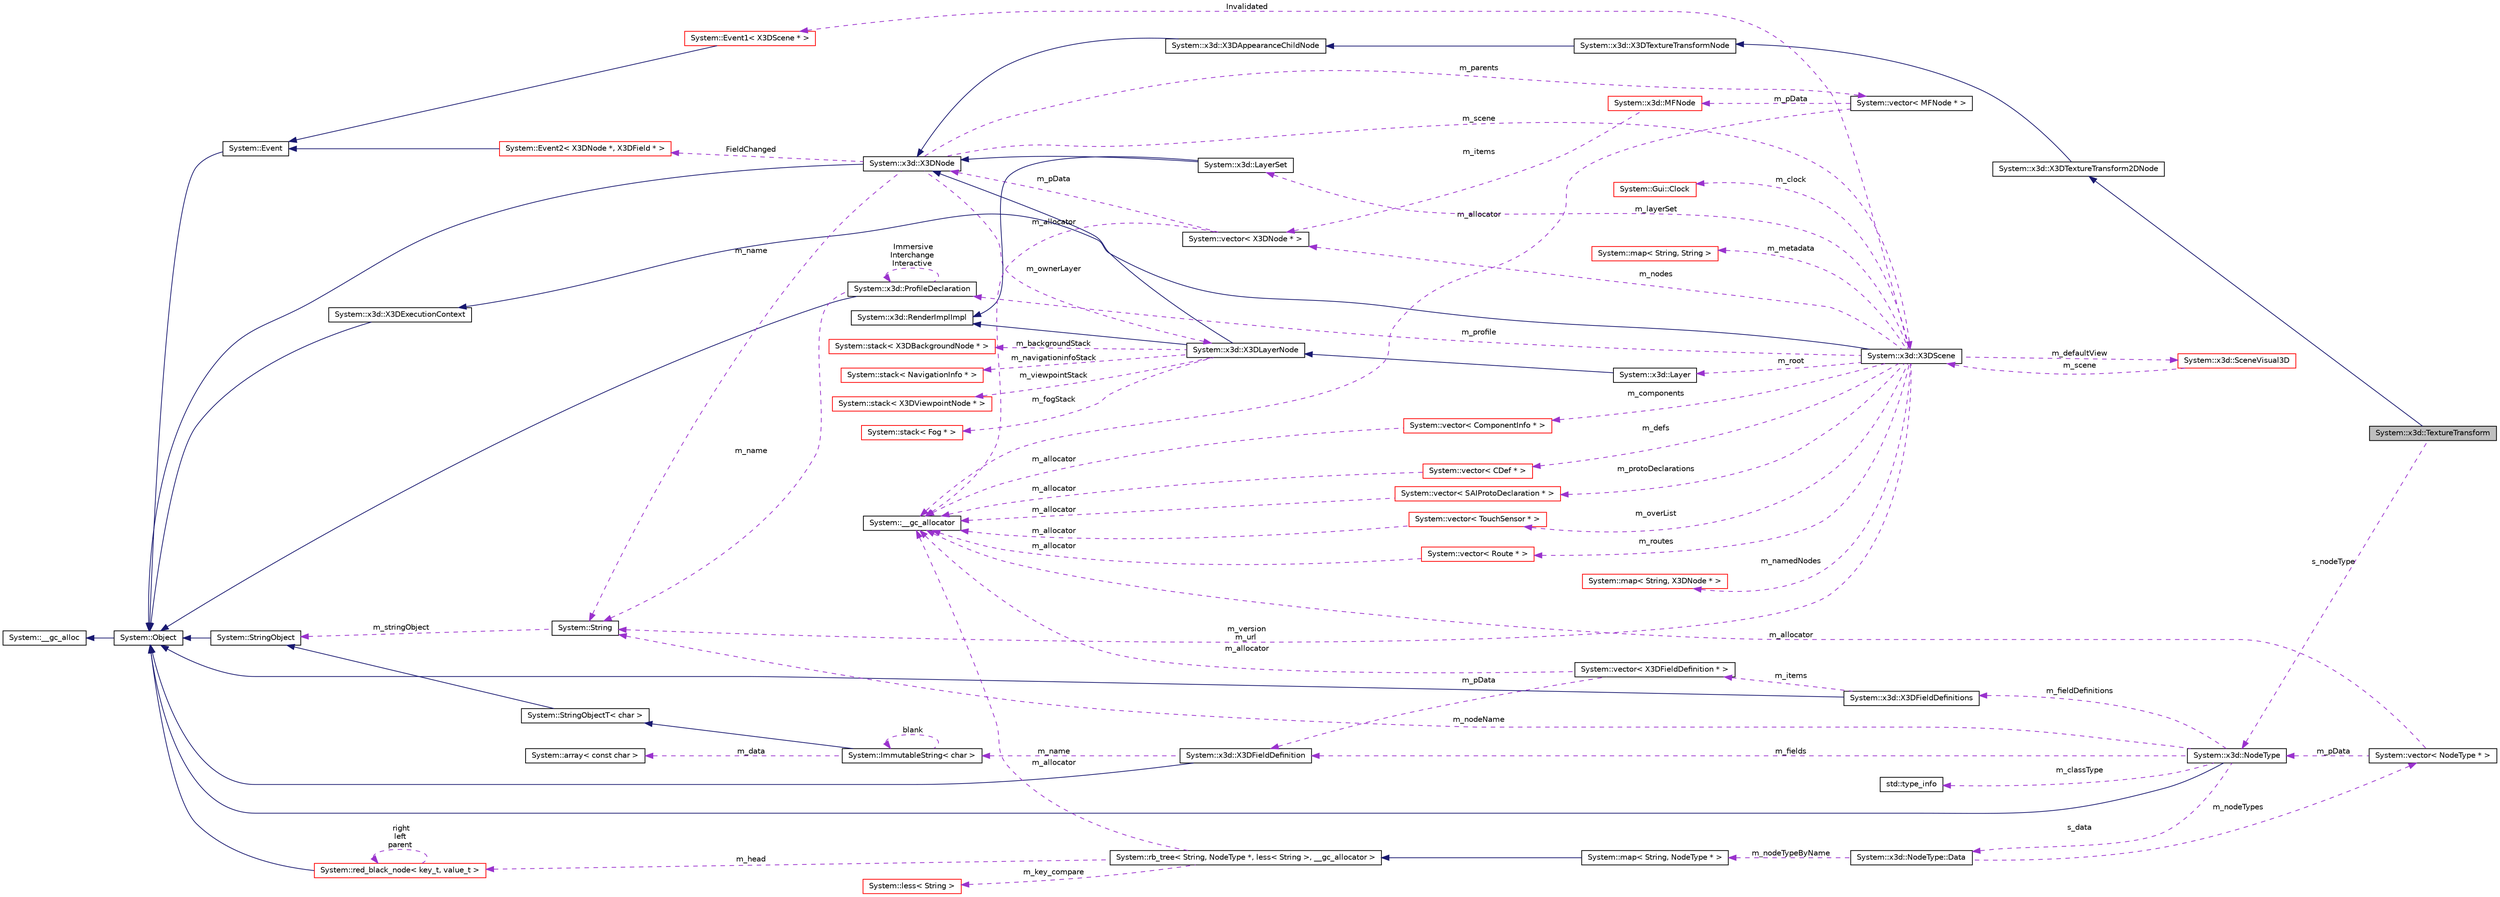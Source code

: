 digraph G
{
  edge [fontname="Helvetica",fontsize="10",labelfontname="Helvetica",labelfontsize="10"];
  node [fontname="Helvetica",fontsize="10",shape=record];
  rankdir="LR";
  Node1 [label="System::x3d::TextureTransform",height=0.2,width=0.4,color="black", fillcolor="grey75", style="filled" fontcolor="black"];
  Node2 -> Node1 [dir="back",color="midnightblue",fontsize="10",style="solid",fontname="Helvetica"];
  Node2 [label="System::x3d::X3DTextureTransform2DNode",height=0.2,width=0.4,color="black", fillcolor="white", style="filled",URL="$class_system_1_1x3d_1_1_x3_d_texture_transform2_d_node.html"];
  Node3 -> Node2 [dir="back",color="midnightblue",fontsize="10",style="solid",fontname="Helvetica"];
  Node3 [label="System::x3d::X3DTextureTransformNode",height=0.2,width=0.4,color="black", fillcolor="white", style="filled",URL="$class_system_1_1x3d_1_1_x3_d_texture_transform_node.html"];
  Node4 -> Node3 [dir="back",color="midnightblue",fontsize="10",style="solid",fontname="Helvetica"];
  Node4 [label="System::x3d::X3DAppearanceChildNode",height=0.2,width=0.4,color="black", fillcolor="white", style="filled",URL="$class_system_1_1x3d_1_1_x3_d_appearance_child_node.html"];
  Node5 -> Node4 [dir="back",color="midnightblue",fontsize="10",style="solid",fontname="Helvetica"];
  Node5 [label="System::x3d::X3DNode",height=0.2,width=0.4,color="black", fillcolor="white", style="filled",URL="$class_system_1_1x3d_1_1_x3_d_node.html"];
  Node6 -> Node5 [dir="back",color="midnightblue",fontsize="10",style="solid",fontname="Helvetica"];
  Node6 [label="System::Object",height=0.2,width=0.4,color="black", fillcolor="white", style="filled",URL="$class_system_1_1_object.html"];
  Node7 -> Node6 [dir="back",color="midnightblue",fontsize="10",style="solid",fontname="Helvetica"];
  Node7 [label="System::__gc_alloc",height=0.2,width=0.4,color="black", fillcolor="white", style="filled",URL="$class_system_1_1____gc__alloc.html"];
  Node8 -> Node5 [dir="back",color="darkorchid3",fontsize="10",style="dashed",label=" m_ownerLayer" ,fontname="Helvetica"];
  Node8 [label="System::x3d::X3DLayerNode",height=0.2,width=0.4,color="black", fillcolor="white", style="filled",URL="$class_system_1_1x3d_1_1_x3_d_layer_node.html"];
  Node5 -> Node8 [dir="back",color="midnightblue",fontsize="10",style="solid",fontname="Helvetica"];
  Node9 -> Node8 [dir="back",color="midnightblue",fontsize="10",style="solid",fontname="Helvetica"];
  Node9 [label="System::x3d::RenderImplImpl",height=0.2,width=0.4,color="black", fillcolor="white", style="filled",URL="$class_system_1_1x3d_1_1_render_impl_impl.html"];
  Node10 -> Node8 [dir="back",color="darkorchid3",fontsize="10",style="dashed",label=" m_navigationinfoStack" ,fontname="Helvetica"];
  Node10 [label="System::stack\< NavigationInfo * \>",height=0.2,width=0.4,color="red", fillcolor="white", style="filled",URL="$class_system_1_1stack.html"];
  Node11 -> Node8 [dir="back",color="darkorchid3",fontsize="10",style="dashed",label=" m_viewpointStack" ,fontname="Helvetica"];
  Node11 [label="System::stack\< X3DViewpointNode * \>",height=0.2,width=0.4,color="red", fillcolor="white", style="filled",URL="$class_system_1_1stack.html"];
  Node12 -> Node8 [dir="back",color="darkorchid3",fontsize="10",style="dashed",label=" m_fogStack" ,fontname="Helvetica"];
  Node12 [label="System::stack\< Fog * \>",height=0.2,width=0.4,color="red", fillcolor="white", style="filled",URL="$class_system_1_1stack.html"];
  Node13 -> Node8 [dir="back",color="darkorchid3",fontsize="10",style="dashed",label=" m_backgroundStack" ,fontname="Helvetica"];
  Node13 [label="System::stack\< X3DBackgroundNode * \>",height=0.2,width=0.4,color="red", fillcolor="white", style="filled",URL="$class_system_1_1stack.html"];
  Node14 -> Node5 [dir="back",color="darkorchid3",fontsize="10",style="dashed",label=" m_parents" ,fontname="Helvetica"];
  Node14 [label="System::vector\< MFNode * \>",height=0.2,width=0.4,color="black", fillcolor="white", style="filled",URL="$class_system_1_1vector.html"];
  Node15 -> Node14 [dir="back",color="darkorchid3",fontsize="10",style="dashed",label=" m_allocator" ,fontname="Helvetica"];
  Node15 [label="System::__gc_allocator",height=0.2,width=0.4,color="black", fillcolor="white", style="filled",URL="$class_system_1_1____gc__allocator.html"];
  Node16 -> Node14 [dir="back",color="darkorchid3",fontsize="10",style="dashed",label=" m_pData" ,fontname="Helvetica"];
  Node16 [label="System::x3d::MFNode",height=0.2,width=0.4,color="red", fillcolor="white", style="filled",URL="$class_system_1_1x3d_1_1_m_f_node.html"];
  Node17 -> Node16 [dir="back",color="darkorchid3",fontsize="10",style="dashed",label=" m_items" ,fontname="Helvetica"];
  Node17 [label="System::vector\< X3DNode * \>",height=0.2,width=0.4,color="black", fillcolor="white", style="filled",URL="$class_system_1_1vector.html"];
  Node15 -> Node17 [dir="back",color="darkorchid3",fontsize="10",style="dashed",label=" m_allocator" ,fontname="Helvetica"];
  Node5 -> Node17 [dir="back",color="darkorchid3",fontsize="10",style="dashed",label=" m_pData" ,fontname="Helvetica"];
  Node18 -> Node5 [dir="back",color="darkorchid3",fontsize="10",style="dashed",label=" m_scene" ,fontname="Helvetica"];
  Node18 [label="System::x3d::X3DScene",height=0.2,width=0.4,color="black", fillcolor="white", style="filled",URL="$class_system_1_1x3d_1_1_x3_d_scene.html"];
  Node19 -> Node18 [dir="back",color="midnightblue",fontsize="10",style="solid",fontname="Helvetica"];
  Node19 [label="System::x3d::X3DExecutionContext",height=0.2,width=0.4,color="black", fillcolor="white", style="filled",URL="$class_system_1_1x3d_1_1_x3_d_execution_context.html"];
  Node6 -> Node19 [dir="back",color="midnightblue",fontsize="10",style="solid",fontname="Helvetica"];
  Node20 -> Node18 [dir="back",color="darkorchid3",fontsize="10",style="dashed",label=" m_defs" ,fontname="Helvetica"];
  Node20 [label="System::vector\< CDef * \>",height=0.2,width=0.4,color="red", fillcolor="white", style="filled",URL="$class_system_1_1vector.html"];
  Node15 -> Node20 [dir="back",color="darkorchid3",fontsize="10",style="dashed",label=" m_allocator" ,fontname="Helvetica"];
  Node21 -> Node18 [dir="back",color="darkorchid3",fontsize="10",style="dashed",label=" m_protoDeclarations" ,fontname="Helvetica"];
  Node21 [label="System::vector\< SAIProtoDeclaration * \>",height=0.2,width=0.4,color="red", fillcolor="white", style="filled",URL="$class_system_1_1vector.html"];
  Node15 -> Node21 [dir="back",color="darkorchid3",fontsize="10",style="dashed",label=" m_allocator" ,fontname="Helvetica"];
  Node22 -> Node18 [dir="back",color="darkorchid3",fontsize="10",style="dashed",label=" Invalidated" ,fontname="Helvetica"];
  Node22 [label="System::Event1\< X3DScene * \>",height=0.2,width=0.4,color="red", fillcolor="white", style="filled",URL="$class_system_1_1_event1.html"];
  Node23 -> Node22 [dir="back",color="midnightblue",fontsize="10",style="solid",fontname="Helvetica"];
  Node23 [label="System::Event",height=0.2,width=0.4,color="black", fillcolor="white", style="filled",URL="$class_system_1_1_event.html"];
  Node6 -> Node23 [dir="back",color="midnightblue",fontsize="10",style="solid",fontname="Helvetica"];
  Node24 -> Node18 [dir="back",color="darkorchid3",fontsize="10",style="dashed",label=" m_namedNodes" ,fontname="Helvetica"];
  Node24 [label="System::map\< String, X3DNode * \>",height=0.2,width=0.4,color="red", fillcolor="white", style="filled",URL="$class_system_1_1map.html"];
  Node25 -> Node18 [dir="back",color="darkorchid3",fontsize="10",style="dashed",label=" m_clock" ,fontname="Helvetica"];
  Node25 [label="System::Gui::Clock",height=0.2,width=0.4,color="red", fillcolor="white", style="filled",URL="$class_system_1_1_gui_1_1_clock.html"];
  Node17 -> Node18 [dir="back",color="darkorchid3",fontsize="10",style="dashed",label=" m_nodes" ,fontname="Helvetica"];
  Node26 -> Node18 [dir="back",color="darkorchid3",fontsize="10",style="dashed",label=" m_overList" ,fontname="Helvetica"];
  Node26 [label="System::vector\< TouchSensor * \>",height=0.2,width=0.4,color="red", fillcolor="white", style="filled",URL="$class_system_1_1vector.html"];
  Node15 -> Node26 [dir="back",color="darkorchid3",fontsize="10",style="dashed",label=" m_allocator" ,fontname="Helvetica"];
  Node27 -> Node18 [dir="back",color="darkorchid3",fontsize="10",style="dashed",label=" m_metadata" ,fontname="Helvetica"];
  Node27 [label="System::map\< String, String \>",height=0.2,width=0.4,color="red", fillcolor="white", style="filled",URL="$class_system_1_1map.html"];
  Node28 -> Node18 [dir="back",color="darkorchid3",fontsize="10",style="dashed",label=" m_routes" ,fontname="Helvetica"];
  Node28 [label="System::vector\< Route * \>",height=0.2,width=0.4,color="red", fillcolor="white", style="filled",URL="$class_system_1_1vector.html"];
  Node15 -> Node28 [dir="back",color="darkorchid3",fontsize="10",style="dashed",label=" m_allocator" ,fontname="Helvetica"];
  Node29 -> Node18 [dir="back",color="darkorchid3",fontsize="10",style="dashed",label=" m_version\nm_url" ,fontname="Helvetica"];
  Node29 [label="System::String",height=0.2,width=0.4,color="black", fillcolor="white", style="filled",URL="$class_system_1_1_string.html"];
  Node30 -> Node29 [dir="back",color="darkorchid3",fontsize="10",style="dashed",label=" m_stringObject" ,fontname="Helvetica"];
  Node30 [label="System::StringObject",height=0.2,width=0.4,color="black", fillcolor="white", style="filled",URL="$class_system_1_1_string_object.html"];
  Node6 -> Node30 [dir="back",color="midnightblue",fontsize="10",style="solid",fontname="Helvetica"];
  Node31 -> Node18 [dir="back",color="darkorchid3",fontsize="10",style="dashed",label=" m_profile" ,fontname="Helvetica"];
  Node31 [label="System::x3d::ProfileDeclaration",height=0.2,width=0.4,color="black", fillcolor="white", style="filled",URL="$class_system_1_1x3d_1_1_profile_declaration.html"];
  Node6 -> Node31 [dir="back",color="midnightblue",fontsize="10",style="solid",fontname="Helvetica"];
  Node29 -> Node31 [dir="back",color="darkorchid3",fontsize="10",style="dashed",label=" m_name" ,fontname="Helvetica"];
  Node31 -> Node31 [dir="back",color="darkorchid3",fontsize="10",style="dashed",label=" Immersive\nInterchange\nInteractive" ,fontname="Helvetica"];
  Node32 -> Node18 [dir="back",color="darkorchid3",fontsize="10",style="dashed",label=" m_defaultView" ,fontname="Helvetica"];
  Node32 [label="System::x3d::SceneVisual3D",height=0.2,width=0.4,color="red", fillcolor="white", style="filled",URL="$class_system_1_1x3d_1_1_scene_visual3_d.html"];
  Node18 -> Node32 [dir="back",color="darkorchid3",fontsize="10",style="dashed",label=" m_scene" ,fontname="Helvetica"];
  Node33 -> Node18 [dir="back",color="darkorchid3",fontsize="10",style="dashed",label=" m_layerSet" ,fontname="Helvetica"];
  Node33 [label="System::x3d::LayerSet",height=0.2,width=0.4,color="black", fillcolor="white", style="filled",URL="$class_system_1_1x3d_1_1_layer_set.html"];
  Node5 -> Node33 [dir="back",color="midnightblue",fontsize="10",style="solid",fontname="Helvetica"];
  Node9 -> Node33 [dir="back",color="midnightblue",fontsize="10",style="solid",fontname="Helvetica"];
  Node34 -> Node18 [dir="back",color="darkorchid3",fontsize="10",style="dashed",label=" m_components" ,fontname="Helvetica"];
  Node34 [label="System::vector\< ComponentInfo * \>",height=0.2,width=0.4,color="red", fillcolor="white", style="filled",URL="$class_system_1_1vector.html"];
  Node15 -> Node34 [dir="back",color="darkorchid3",fontsize="10",style="dashed",label=" m_allocator" ,fontname="Helvetica"];
  Node35 -> Node18 [dir="back",color="darkorchid3",fontsize="10",style="dashed",label=" m_root" ,fontname="Helvetica"];
  Node35 [label="System::x3d::Layer",height=0.2,width=0.4,color="black", fillcolor="white", style="filled",URL="$class_system_1_1x3d_1_1_layer.html"];
  Node8 -> Node35 [dir="back",color="midnightblue",fontsize="10",style="solid",fontname="Helvetica"];
  Node29 -> Node5 [dir="back",color="darkorchid3",fontsize="10",style="dashed",label=" m_name" ,fontname="Helvetica"];
  Node36 -> Node5 [dir="back",color="darkorchid3",fontsize="10",style="dashed",label=" FieldChanged" ,fontname="Helvetica"];
  Node36 [label="System::Event2\< X3DNode *, X3DField * \>",height=0.2,width=0.4,color="red", fillcolor="white", style="filled",URL="$class_system_1_1_event2.html"];
  Node23 -> Node36 [dir="back",color="midnightblue",fontsize="10",style="solid",fontname="Helvetica"];
  Node37 -> Node1 [dir="back",color="darkorchid3",fontsize="10",style="dashed",label=" s_nodeType" ,fontname="Helvetica"];
  Node37 [label="System::x3d::NodeType",height=0.2,width=0.4,color="black", fillcolor="white", style="filled",URL="$class_system_1_1x3d_1_1_node_type.html"];
  Node6 -> Node37 [dir="back",color="midnightblue",fontsize="10",style="solid",fontname="Helvetica"];
  Node38 -> Node37 [dir="back",color="darkorchid3",fontsize="10",style="dashed",label=" s_data" ,fontname="Helvetica"];
  Node38 [label="System::x3d::NodeType::Data",height=0.2,width=0.4,color="black", fillcolor="white", style="filled",URL="$class_system_1_1x3d_1_1_node_type_1_1_data.html"];
  Node39 -> Node38 [dir="back",color="darkorchid3",fontsize="10",style="dashed",label=" m_nodeTypeByName" ,fontname="Helvetica"];
  Node39 [label="System::map\< String, NodeType * \>",height=0.2,width=0.4,color="black", fillcolor="white", style="filled",URL="$class_system_1_1map.html"];
  Node40 -> Node39 [dir="back",color="midnightblue",fontsize="10",style="solid",fontname="Helvetica"];
  Node40 [label="System::rb_tree\< String, NodeType *, less\< String \>, __gc_allocator \>",height=0.2,width=0.4,color="black", fillcolor="white", style="filled",URL="$class_system_1_1rb__tree.html"];
  Node15 -> Node40 [dir="back",color="darkorchid3",fontsize="10",style="dashed",label=" m_allocator" ,fontname="Helvetica"];
  Node41 -> Node40 [dir="back",color="darkorchid3",fontsize="10",style="dashed",label=" m_key_compare" ,fontname="Helvetica"];
  Node41 [label="System::less\< String \>",height=0.2,width=0.4,color="red", fillcolor="white", style="filled",URL="$class_system_1_1less_3_01_string_01_4.html"];
  Node42 -> Node40 [dir="back",color="darkorchid3",fontsize="10",style="dashed",label=" m_head" ,fontname="Helvetica"];
  Node42 [label="System::red_black_node\< key_t, value_t \>",height=0.2,width=0.4,color="red", fillcolor="white", style="filled",URL="$class_system_1_1red__black__node.html"];
  Node6 -> Node42 [dir="back",color="midnightblue",fontsize="10",style="solid",fontname="Helvetica"];
  Node42 -> Node42 [dir="back",color="darkorchid3",fontsize="10",style="dashed",label=" right\nleft\nparent" ,fontname="Helvetica"];
  Node43 -> Node38 [dir="back",color="darkorchid3",fontsize="10",style="dashed",label=" m_nodeTypes" ,fontname="Helvetica"];
  Node43 [label="System::vector\< NodeType * \>",height=0.2,width=0.4,color="black", fillcolor="white", style="filled",URL="$class_system_1_1vector.html"];
  Node15 -> Node43 [dir="back",color="darkorchid3",fontsize="10",style="dashed",label=" m_allocator" ,fontname="Helvetica"];
  Node37 -> Node43 [dir="back",color="darkorchid3",fontsize="10",style="dashed",label=" m_pData" ,fontname="Helvetica"];
  Node44 -> Node37 [dir="back",color="darkorchid3",fontsize="10",style="dashed",label=" m_fields" ,fontname="Helvetica"];
  Node44 [label="System::x3d::X3DFieldDefinition",height=0.2,width=0.4,color="black", fillcolor="white", style="filled",URL="$class_system_1_1x3d_1_1_x3_d_field_definition.html"];
  Node6 -> Node44 [dir="back",color="midnightblue",fontsize="10",style="solid",fontname="Helvetica"];
  Node45 -> Node44 [dir="back",color="darkorchid3",fontsize="10",style="dashed",label=" m_name" ,fontname="Helvetica"];
  Node45 [label="System::ImmutableString\< char \>",height=0.2,width=0.4,color="black", fillcolor="white", style="filled",URL="$class_system_1_1_immutable_string.html"];
  Node46 -> Node45 [dir="back",color="midnightblue",fontsize="10",style="solid",fontname="Helvetica"];
  Node46 [label="System::StringObjectT\< char \>",height=0.2,width=0.4,color="black", fillcolor="white", style="filled",URL="$class_system_1_1_string_object_t.html"];
  Node30 -> Node46 [dir="back",color="midnightblue",fontsize="10",style="solid",fontname="Helvetica"];
  Node45 -> Node45 [dir="back",color="darkorchid3",fontsize="10",style="dashed",label=" blank" ,fontname="Helvetica"];
  Node47 -> Node45 [dir="back",color="darkorchid3",fontsize="10",style="dashed",label=" m_data" ,fontname="Helvetica"];
  Node47 [label="System::array\< const char \>",height=0.2,width=0.4,color="black", fillcolor="white", style="filled",URL="$class_system_1_1array.html"];
  Node29 -> Node37 [dir="back",color="darkorchid3",fontsize="10",style="dashed",label=" m_nodeName" ,fontname="Helvetica"];
  Node48 -> Node37 [dir="back",color="darkorchid3",fontsize="10",style="dashed",label=" m_classType" ,fontname="Helvetica"];
  Node48 [label="std::type_info",height=0.2,width=0.4,color="black", fillcolor="white", style="filled",URL="$classstd_1_1type__info.html",tooltip="Part of RTTI."];
  Node49 -> Node37 [dir="back",color="darkorchid3",fontsize="10",style="dashed",label=" m_fieldDefinitions" ,fontname="Helvetica"];
  Node49 [label="System::x3d::X3DFieldDefinitions",height=0.2,width=0.4,color="black", fillcolor="white", style="filled",URL="$class_system_1_1x3d_1_1_x3_d_field_definitions.html"];
  Node6 -> Node49 [dir="back",color="midnightblue",fontsize="10",style="solid",fontname="Helvetica"];
  Node50 -> Node49 [dir="back",color="darkorchid3",fontsize="10",style="dashed",label=" m_items" ,fontname="Helvetica"];
  Node50 [label="System::vector\< X3DFieldDefinition * \>",height=0.2,width=0.4,color="black", fillcolor="white", style="filled",URL="$class_system_1_1vector.html"];
  Node15 -> Node50 [dir="back",color="darkorchid3",fontsize="10",style="dashed",label=" m_allocator" ,fontname="Helvetica"];
  Node44 -> Node50 [dir="back",color="darkorchid3",fontsize="10",style="dashed",label=" m_pData" ,fontname="Helvetica"];
}

